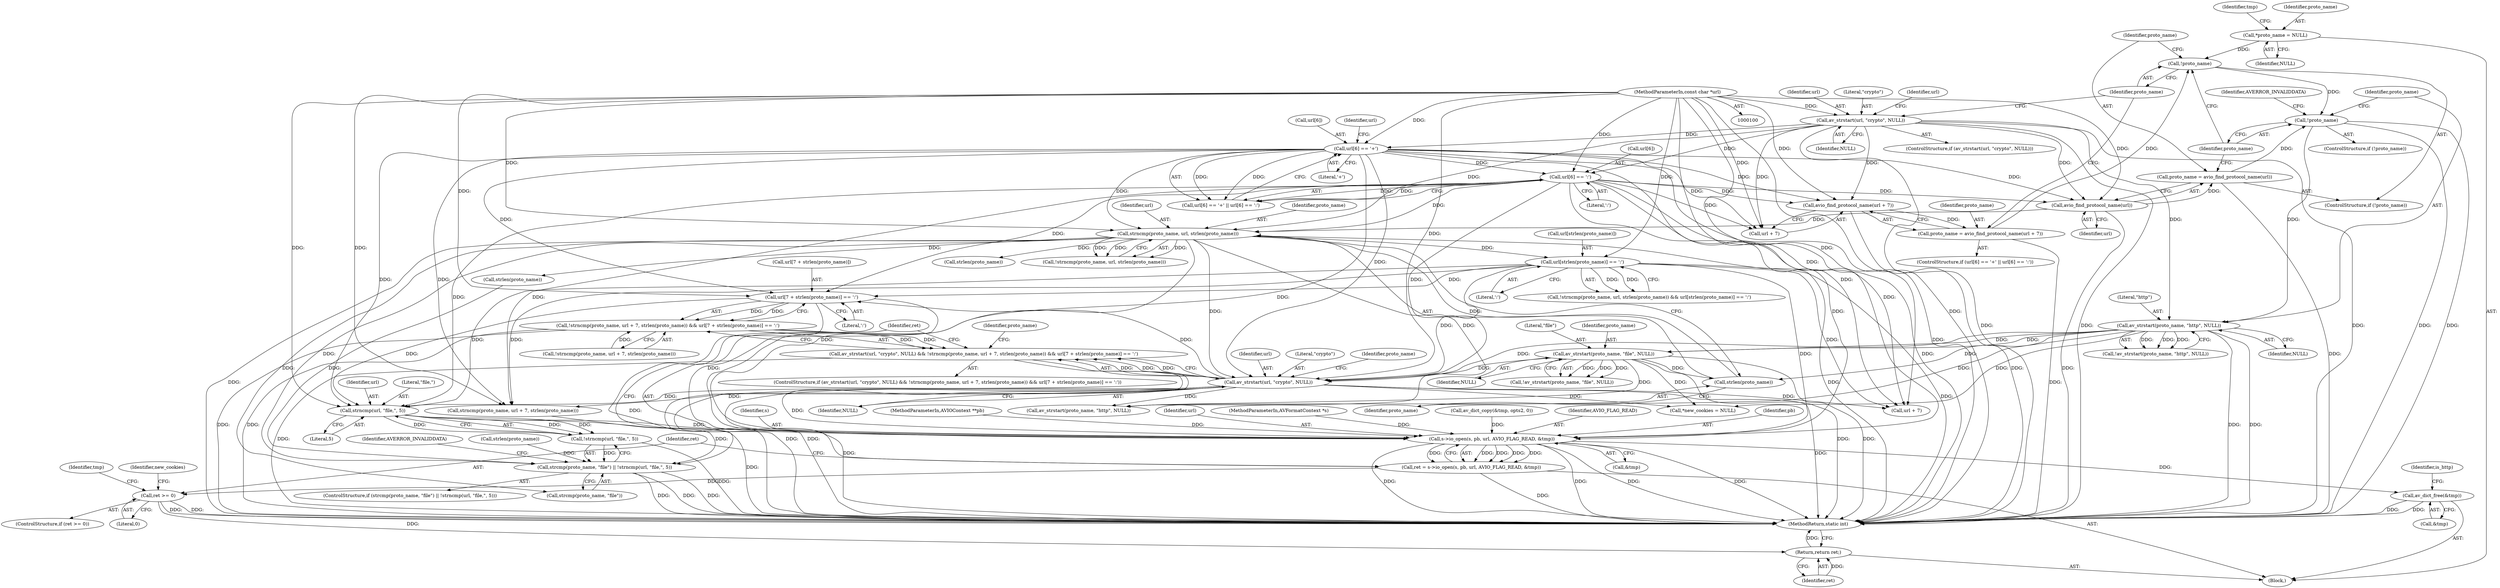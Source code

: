 digraph "1_FFmpeg_189ff4219644532bdfa7bab28dfedaee4d6d4021@API" {
"1000213" [label="(Call,url[7 + strlen(proto_name)] == ':')"];
"1000103" [label="(MethodParameterIn,const char *url)"];
"1000141" [label="(Call,url[6] == '+')"];
"1000134" [label="(Call,av_strstart(url, \"crypto\", NULL))"];
"1000200" [label="(Call,av_strstart(url, \"crypto\", NULL))"];
"1000186" [label="(Call,strncmp(proto_name, url, strlen(proto_name)))"];
"1000189" [label="(Call,strlen(proto_name))"];
"1000177" [label="(Call,av_strstart(proto_name, \"file\", NULL))"];
"1000172" [label="(Call,av_strstart(proto_name, \"http\", NULL))"];
"1000165" [label="(Call,!proto_name)"];
"1000158" [label="(Call,!proto_name)"];
"1000151" [label="(Call,proto_name = avio_find_protocol_name(url + 7))"];
"1000153" [label="(Call,avio_find_protocol_name(url + 7))"];
"1000146" [label="(Call,url[6] == ':')"];
"1000119" [label="(Call,*proto_name = NULL)"];
"1000160" [label="(Call,proto_name = avio_find_protocol_name(url))"];
"1000162" [label="(Call,avio_find_protocol_name(url))"];
"1000191" [label="(Call,url[strlen(proto_name)] == ':')"];
"1000204" [label="(Call,!strncmp(proto_name, url + 7, strlen(proto_name)) && url[7 + strlen(proto_name)] == ':')"];
"1000199" [label="(Call,av_strstart(url, \"crypto\", NULL) && !strncmp(proto_name, url + 7, strlen(proto_name)) && url[7 + strlen(proto_name)] == ':')"];
"1000228" [label="(Call,strncmp(url, \"file,\", 5))"];
"1000227" [label="(Call,!strncmp(url, \"file,\", 5))"];
"1000223" [label="(Call,strcmp(proto_name, \"file\") || !strncmp(url, \"file,\", 5))"];
"1000236" [label="(Call,s->io_open(s, pb, url, AVIO_FLAG_READ, &tmp))"];
"1000234" [label="(Call,ret = s->io_open(s, pb, url, AVIO_FLAG_READ, &tmp))"];
"1000244" [label="(Call,ret >= 0)"];
"1000300" [label="(Return,return ret;)"];
"1000288" [label="(Call,av_dict_free(&tmp))"];
"1000174" [label="(Literal,\"http\")"];
"1000235" [label="(Identifier,ret)"];
"1000146" [label="(Call,url[6] == ':')"];
"1000296" [label="(Call,av_strstart(proto_name, \"http\", NULL))"];
"1000234" [label="(Call,ret = s->io_open(s, pb, url, AVIO_FLAG_READ, &tmp))"];
"1000133" [label="(ControlStructure,if (av_strstart(url, \"crypto\", NULL)))"];
"1000213" [label="(Call,url[7 + strlen(proto_name)] == ':')"];
"1000173" [label="(Identifier,proto_name)"];
"1000243" [label="(ControlStructure,if (ret >= 0))"];
"1000237" [label="(Identifier,s)"];
"1000196" [label="(Literal,':')"];
"1000211" [label="(Call,strlen(proto_name))"];
"1000199" [label="(Call,av_strstart(url, \"crypto\", NULL) && !strncmp(proto_name, url + 7, strlen(proto_name)) && url[7 + strlen(proto_name)] == ':')"];
"1000171" [label="(Call,!av_strstart(proto_name, \"http\", NULL))"];
"1000143" [label="(Identifier,url)"];
"1000227" [label="(Call,!strncmp(url, \"file,\", 5))"];
"1000158" [label="(Call,!proto_name)"];
"1000220" [label="(Literal,':')"];
"1000236" [label="(Call,s->io_open(s, pb, url, AVIO_FLAG_READ, &tmp))"];
"1000140" [label="(Call,url[6] == '+' || url[6] == ':')"];
"1000102" [label="(MethodParameterIn,AVIOContext **pb)"];
"1000250" [label="(Identifier,new_cookies)"];
"1000151" [label="(Call,proto_name = avio_find_protocol_name(url + 7))"];
"1000218" [label="(Call,strlen(proto_name))"];
"1000208" [label="(Call,url + 7)"];
"1000125" [label="(Identifier,tmp)"];
"1000239" [label="(Identifier,url)"];
"1000301" [label="(Identifier,ret)"];
"1000206" [label="(Call,strncmp(proto_name, url + 7, strlen(proto_name)))"];
"1000190" [label="(Identifier,proto_name)"];
"1000179" [label="(Literal,\"file\")"];
"1000160" [label="(Call,proto_name = avio_find_protocol_name(url))"];
"1000244" [label="(Call,ret >= 0)"];
"1000120" [label="(Identifier,proto_name)"];
"1000191" [label="(Call,url[strlen(proto_name)] == ':')"];
"1000288" [label="(Call,av_dict_free(&tmp))"];
"1000198" [label="(ControlStructure,if (av_strstart(url, \"crypto\", NULL) && !strncmp(proto_name, url + 7, strlen(proto_name)) && url[7 + strlen(proto_name)] == ':'))"];
"1000136" [label="(Literal,\"crypto\")"];
"1000203" [label="(Identifier,NULL)"];
"1000101" [label="(MethodParameterIn,AVFormatContext *s)"];
"1000177" [label="(Call,av_strstart(proto_name, \"file\", NULL))"];
"1000180" [label="(Identifier,NULL)"];
"1000142" [label="(Call,url[6])"];
"1000153" [label="(Call,avio_find_protocol_name(url + 7))"];
"1000225" [label="(Identifier,proto_name)"];
"1000189" [label="(Call,strlen(proto_name))"];
"1000184" [label="(Call,!strncmp(proto_name, url, strlen(proto_name)) && url[strlen(proto_name)] == ':')"];
"1000230" [label="(Literal,\"file,\")"];
"1000187" [label="(Identifier,proto_name)"];
"1000163" [label="(Identifier,url)"];
"1000152" [label="(Identifier,proto_name)"];
"1000147" [label="(Call,url[6])"];
"1000141" [label="(Call,url[6] == '+')"];
"1000148" [label="(Identifier,url)"];
"1000229" [label="(Identifier,url)"];
"1000103" [label="(MethodParameterIn,const char *url)"];
"1000224" [label="(Call,strcmp(proto_name, \"file\"))"];
"1000223" [label="(Call,strcmp(proto_name, \"file\") || !strncmp(url, \"file,\", 5))"];
"1000128" [label="(Call,av_dict_copy(&tmp, opts2, 0))"];
"1000205" [label="(Call,!strncmp(proto_name, url + 7, strlen(proto_name)))"];
"1000150" [label="(Literal,':')"];
"1000214" [label="(Call,url[7 + strlen(proto_name)])"];
"1000161" [label="(Identifier,proto_name)"];
"1000249" [label="(Call,*new_cookies = NULL)"];
"1000188" [label="(Identifier,url)"];
"1000240" [label="(Identifier,AVIO_FLAG_READ)"];
"1000165" [label="(Call,!proto_name)"];
"1000233" [label="(Identifier,AVERROR_INVALIDDATA)"];
"1000246" [label="(Literal,0)"];
"1000302" [label="(MethodReturn,static int)"];
"1000245" [label="(Identifier,ret)"];
"1000166" [label="(Identifier,proto_name)"];
"1000134" [label="(Call,av_strstart(url, \"crypto\", NULL))"];
"1000172" [label="(Call,av_strstart(proto_name, \"http\", NULL))"];
"1000202" [label="(Literal,\"crypto\")"];
"1000162" [label="(Call,avio_find_protocol_name(url))"];
"1000300" [label="(Return,return ret;)"];
"1000185" [label="(Call,!strncmp(proto_name, url, strlen(proto_name)))"];
"1000207" [label="(Identifier,proto_name)"];
"1000194" [label="(Call,strlen(proto_name))"];
"1000178" [label="(Identifier,proto_name)"];
"1000289" [label="(Call,&tmp)"];
"1000119" [label="(Call,*proto_name = NULL)"];
"1000231" [label="(Literal,5)"];
"1000175" [label="(Identifier,NULL)"];
"1000228" [label="(Call,strncmp(url, \"file,\", 5))"];
"1000204" [label="(Call,!strncmp(proto_name, url + 7, strlen(proto_name)) && url[7 + strlen(proto_name)] == ':')"];
"1000139" [label="(ControlStructure,if (url[6] == '+' || url[6] == ':'))"];
"1000186" [label="(Call,strncmp(proto_name, url, strlen(proto_name)))"];
"1000290" [label="(Identifier,tmp)"];
"1000192" [label="(Call,url[strlen(proto_name)])"];
"1000201" [label="(Identifier,url)"];
"1000176" [label="(Call,!av_strstart(proto_name, \"file\", NULL))"];
"1000137" [label="(Identifier,NULL)"];
"1000238" [label="(Identifier,pb)"];
"1000222" [label="(ControlStructure,if (strcmp(proto_name, \"file\") || !strncmp(url, \"file,\", 5)))"];
"1000157" [label="(ControlStructure,if (!proto_name))"];
"1000241" [label="(Call,&tmp)"];
"1000121" [label="(Identifier,NULL)"];
"1000159" [label="(Identifier,proto_name)"];
"1000154" [label="(Call,url + 7)"];
"1000292" [label="(Identifier,is_http)"];
"1000168" [label="(Identifier,AVERROR_INVALIDDATA)"];
"1000135" [label="(Identifier,url)"];
"1000107" [label="(Block,)"];
"1000164" [label="(ControlStructure,if (!proto_name))"];
"1000200" [label="(Call,av_strstart(url, \"crypto\", NULL))"];
"1000145" [label="(Literal,'+')"];
"1000213" -> "1000204"  [label="AST: "];
"1000213" -> "1000220"  [label="CFG: "];
"1000214" -> "1000213"  [label="AST: "];
"1000220" -> "1000213"  [label="AST: "];
"1000204" -> "1000213"  [label="CFG: "];
"1000213" -> "1000302"  [label="DDG: "];
"1000213" -> "1000204"  [label="DDG: "];
"1000213" -> "1000204"  [label="DDG: "];
"1000103" -> "1000213"  [label="DDG: "];
"1000141" -> "1000213"  [label="DDG: "];
"1000200" -> "1000213"  [label="DDG: "];
"1000146" -> "1000213"  [label="DDG: "];
"1000191" -> "1000213"  [label="DDG: "];
"1000213" -> "1000228"  [label="DDG: "];
"1000213" -> "1000236"  [label="DDG: "];
"1000103" -> "1000100"  [label="AST: "];
"1000103" -> "1000302"  [label="DDG: "];
"1000103" -> "1000134"  [label="DDG: "];
"1000103" -> "1000141"  [label="DDG: "];
"1000103" -> "1000146"  [label="DDG: "];
"1000103" -> "1000153"  [label="DDG: "];
"1000103" -> "1000154"  [label="DDG: "];
"1000103" -> "1000162"  [label="DDG: "];
"1000103" -> "1000186"  [label="DDG: "];
"1000103" -> "1000191"  [label="DDG: "];
"1000103" -> "1000200"  [label="DDG: "];
"1000103" -> "1000206"  [label="DDG: "];
"1000103" -> "1000208"  [label="DDG: "];
"1000103" -> "1000228"  [label="DDG: "];
"1000103" -> "1000236"  [label="DDG: "];
"1000141" -> "1000140"  [label="AST: "];
"1000141" -> "1000145"  [label="CFG: "];
"1000142" -> "1000141"  [label="AST: "];
"1000145" -> "1000141"  [label="AST: "];
"1000148" -> "1000141"  [label="CFG: "];
"1000140" -> "1000141"  [label="CFG: "];
"1000141" -> "1000302"  [label="DDG: "];
"1000141" -> "1000140"  [label="DDG: "];
"1000141" -> "1000140"  [label="DDG: "];
"1000134" -> "1000141"  [label="DDG: "];
"1000141" -> "1000146"  [label="DDG: "];
"1000141" -> "1000153"  [label="DDG: "];
"1000141" -> "1000154"  [label="DDG: "];
"1000141" -> "1000162"  [label="DDG: "];
"1000141" -> "1000186"  [label="DDG: "];
"1000141" -> "1000200"  [label="DDG: "];
"1000141" -> "1000206"  [label="DDG: "];
"1000141" -> "1000208"  [label="DDG: "];
"1000141" -> "1000228"  [label="DDG: "];
"1000141" -> "1000236"  [label="DDG: "];
"1000134" -> "1000133"  [label="AST: "];
"1000134" -> "1000137"  [label="CFG: "];
"1000135" -> "1000134"  [label="AST: "];
"1000136" -> "1000134"  [label="AST: "];
"1000137" -> "1000134"  [label="AST: "];
"1000143" -> "1000134"  [label="CFG: "];
"1000159" -> "1000134"  [label="CFG: "];
"1000134" -> "1000302"  [label="DDG: "];
"1000134" -> "1000302"  [label="DDG: "];
"1000134" -> "1000302"  [label="DDG: "];
"1000134" -> "1000146"  [label="DDG: "];
"1000134" -> "1000153"  [label="DDG: "];
"1000134" -> "1000154"  [label="DDG: "];
"1000134" -> "1000162"  [label="DDG: "];
"1000134" -> "1000172"  [label="DDG: "];
"1000134" -> "1000186"  [label="DDG: "];
"1000200" -> "1000199"  [label="AST: "];
"1000200" -> "1000203"  [label="CFG: "];
"1000201" -> "1000200"  [label="AST: "];
"1000202" -> "1000200"  [label="AST: "];
"1000203" -> "1000200"  [label="AST: "];
"1000207" -> "1000200"  [label="CFG: "];
"1000199" -> "1000200"  [label="CFG: "];
"1000200" -> "1000302"  [label="DDG: "];
"1000200" -> "1000302"  [label="DDG: "];
"1000200" -> "1000199"  [label="DDG: "];
"1000200" -> "1000199"  [label="DDG: "];
"1000200" -> "1000199"  [label="DDG: "];
"1000186" -> "1000200"  [label="DDG: "];
"1000146" -> "1000200"  [label="DDG: "];
"1000191" -> "1000200"  [label="DDG: "];
"1000177" -> "1000200"  [label="DDG: "];
"1000172" -> "1000200"  [label="DDG: "];
"1000200" -> "1000206"  [label="DDG: "];
"1000200" -> "1000208"  [label="DDG: "];
"1000200" -> "1000228"  [label="DDG: "];
"1000200" -> "1000236"  [label="DDG: "];
"1000200" -> "1000249"  [label="DDG: "];
"1000200" -> "1000296"  [label="DDG: "];
"1000186" -> "1000185"  [label="AST: "];
"1000186" -> "1000189"  [label="CFG: "];
"1000187" -> "1000186"  [label="AST: "];
"1000188" -> "1000186"  [label="AST: "];
"1000189" -> "1000186"  [label="AST: "];
"1000185" -> "1000186"  [label="CFG: "];
"1000186" -> "1000302"  [label="DDG: "];
"1000186" -> "1000302"  [label="DDG: "];
"1000186" -> "1000185"  [label="DDG: "];
"1000186" -> "1000185"  [label="DDG: "];
"1000186" -> "1000185"  [label="DDG: "];
"1000189" -> "1000186"  [label="DDG: "];
"1000162" -> "1000186"  [label="DDG: "];
"1000146" -> "1000186"  [label="DDG: "];
"1000186" -> "1000191"  [label="DDG: "];
"1000186" -> "1000194"  [label="DDG: "];
"1000186" -> "1000211"  [label="DDG: "];
"1000186" -> "1000223"  [label="DDG: "];
"1000186" -> "1000224"  [label="DDG: "];
"1000186" -> "1000236"  [label="DDG: "];
"1000186" -> "1000296"  [label="DDG: "];
"1000189" -> "1000190"  [label="CFG: "];
"1000190" -> "1000189"  [label="AST: "];
"1000177" -> "1000189"  [label="DDG: "];
"1000172" -> "1000189"  [label="DDG: "];
"1000177" -> "1000176"  [label="AST: "];
"1000177" -> "1000180"  [label="CFG: "];
"1000178" -> "1000177"  [label="AST: "];
"1000179" -> "1000177"  [label="AST: "];
"1000180" -> "1000177"  [label="AST: "];
"1000176" -> "1000177"  [label="CFG: "];
"1000177" -> "1000302"  [label="DDG: "];
"1000177" -> "1000302"  [label="DDG: "];
"1000177" -> "1000176"  [label="DDG: "];
"1000177" -> "1000176"  [label="DDG: "];
"1000177" -> "1000176"  [label="DDG: "];
"1000172" -> "1000177"  [label="DDG: "];
"1000172" -> "1000177"  [label="DDG: "];
"1000177" -> "1000249"  [label="DDG: "];
"1000177" -> "1000296"  [label="DDG: "];
"1000172" -> "1000171"  [label="AST: "];
"1000172" -> "1000175"  [label="CFG: "];
"1000173" -> "1000172"  [label="AST: "];
"1000174" -> "1000172"  [label="AST: "];
"1000175" -> "1000172"  [label="AST: "];
"1000171" -> "1000172"  [label="CFG: "];
"1000172" -> "1000302"  [label="DDG: "];
"1000172" -> "1000302"  [label="DDG: "];
"1000172" -> "1000171"  [label="DDG: "];
"1000172" -> "1000171"  [label="DDG: "];
"1000172" -> "1000171"  [label="DDG: "];
"1000165" -> "1000172"  [label="DDG: "];
"1000172" -> "1000249"  [label="DDG: "];
"1000172" -> "1000296"  [label="DDG: "];
"1000165" -> "1000164"  [label="AST: "];
"1000165" -> "1000166"  [label="CFG: "];
"1000166" -> "1000165"  [label="AST: "];
"1000168" -> "1000165"  [label="CFG: "];
"1000173" -> "1000165"  [label="CFG: "];
"1000165" -> "1000302"  [label="DDG: "];
"1000165" -> "1000302"  [label="DDG: "];
"1000158" -> "1000165"  [label="DDG: "];
"1000160" -> "1000165"  [label="DDG: "];
"1000158" -> "1000157"  [label="AST: "];
"1000158" -> "1000159"  [label="CFG: "];
"1000159" -> "1000158"  [label="AST: "];
"1000161" -> "1000158"  [label="CFG: "];
"1000166" -> "1000158"  [label="CFG: "];
"1000151" -> "1000158"  [label="DDG: "];
"1000119" -> "1000158"  [label="DDG: "];
"1000151" -> "1000139"  [label="AST: "];
"1000151" -> "1000153"  [label="CFG: "];
"1000152" -> "1000151"  [label="AST: "];
"1000153" -> "1000151"  [label="AST: "];
"1000159" -> "1000151"  [label="CFG: "];
"1000151" -> "1000302"  [label="DDG: "];
"1000153" -> "1000151"  [label="DDG: "];
"1000153" -> "1000154"  [label="CFG: "];
"1000154" -> "1000153"  [label="AST: "];
"1000153" -> "1000302"  [label="DDG: "];
"1000146" -> "1000153"  [label="DDG: "];
"1000146" -> "1000140"  [label="AST: "];
"1000146" -> "1000150"  [label="CFG: "];
"1000147" -> "1000146"  [label="AST: "];
"1000150" -> "1000146"  [label="AST: "];
"1000140" -> "1000146"  [label="CFG: "];
"1000146" -> "1000302"  [label="DDG: "];
"1000146" -> "1000140"  [label="DDG: "];
"1000146" -> "1000140"  [label="DDG: "];
"1000146" -> "1000154"  [label="DDG: "];
"1000146" -> "1000162"  [label="DDG: "];
"1000146" -> "1000206"  [label="DDG: "];
"1000146" -> "1000208"  [label="DDG: "];
"1000146" -> "1000228"  [label="DDG: "];
"1000146" -> "1000236"  [label="DDG: "];
"1000119" -> "1000107"  [label="AST: "];
"1000119" -> "1000121"  [label="CFG: "];
"1000120" -> "1000119"  [label="AST: "];
"1000121" -> "1000119"  [label="AST: "];
"1000125" -> "1000119"  [label="CFG: "];
"1000160" -> "1000157"  [label="AST: "];
"1000160" -> "1000162"  [label="CFG: "];
"1000161" -> "1000160"  [label="AST: "];
"1000162" -> "1000160"  [label="AST: "];
"1000166" -> "1000160"  [label="CFG: "];
"1000160" -> "1000302"  [label="DDG: "];
"1000162" -> "1000160"  [label="DDG: "];
"1000162" -> "1000163"  [label="CFG: "];
"1000163" -> "1000162"  [label="AST: "];
"1000162" -> "1000302"  [label="DDG: "];
"1000191" -> "1000184"  [label="AST: "];
"1000191" -> "1000196"  [label="CFG: "];
"1000192" -> "1000191"  [label="AST: "];
"1000196" -> "1000191"  [label="AST: "];
"1000184" -> "1000191"  [label="CFG: "];
"1000191" -> "1000302"  [label="DDG: "];
"1000191" -> "1000184"  [label="DDG: "];
"1000191" -> "1000184"  [label="DDG: "];
"1000191" -> "1000206"  [label="DDG: "];
"1000191" -> "1000208"  [label="DDG: "];
"1000191" -> "1000228"  [label="DDG: "];
"1000191" -> "1000236"  [label="DDG: "];
"1000204" -> "1000199"  [label="AST: "];
"1000204" -> "1000205"  [label="CFG: "];
"1000205" -> "1000204"  [label="AST: "];
"1000199" -> "1000204"  [label="CFG: "];
"1000204" -> "1000302"  [label="DDG: "];
"1000204" -> "1000302"  [label="DDG: "];
"1000204" -> "1000199"  [label="DDG: "];
"1000204" -> "1000199"  [label="DDG: "];
"1000205" -> "1000204"  [label="DDG: "];
"1000199" -> "1000198"  [label="AST: "];
"1000225" -> "1000199"  [label="CFG: "];
"1000235" -> "1000199"  [label="CFG: "];
"1000199" -> "1000302"  [label="DDG: "];
"1000199" -> "1000302"  [label="DDG: "];
"1000199" -> "1000302"  [label="DDG: "];
"1000228" -> "1000227"  [label="AST: "];
"1000228" -> "1000231"  [label="CFG: "];
"1000229" -> "1000228"  [label="AST: "];
"1000230" -> "1000228"  [label="AST: "];
"1000231" -> "1000228"  [label="AST: "];
"1000227" -> "1000228"  [label="CFG: "];
"1000228" -> "1000302"  [label="DDG: "];
"1000228" -> "1000227"  [label="DDG: "];
"1000228" -> "1000227"  [label="DDG: "];
"1000228" -> "1000227"  [label="DDG: "];
"1000228" -> "1000236"  [label="DDG: "];
"1000227" -> "1000223"  [label="AST: "];
"1000223" -> "1000227"  [label="CFG: "];
"1000227" -> "1000302"  [label="DDG: "];
"1000227" -> "1000223"  [label="DDG: "];
"1000223" -> "1000222"  [label="AST: "];
"1000223" -> "1000224"  [label="CFG: "];
"1000224" -> "1000223"  [label="AST: "];
"1000233" -> "1000223"  [label="CFG: "];
"1000235" -> "1000223"  [label="CFG: "];
"1000223" -> "1000302"  [label="DDG: "];
"1000223" -> "1000302"  [label="DDG: "];
"1000223" -> "1000302"  [label="DDG: "];
"1000218" -> "1000223"  [label="DDG: "];
"1000194" -> "1000223"  [label="DDG: "];
"1000206" -> "1000223"  [label="DDG: "];
"1000236" -> "1000234"  [label="AST: "];
"1000236" -> "1000241"  [label="CFG: "];
"1000237" -> "1000236"  [label="AST: "];
"1000238" -> "1000236"  [label="AST: "];
"1000239" -> "1000236"  [label="AST: "];
"1000240" -> "1000236"  [label="AST: "];
"1000241" -> "1000236"  [label="AST: "];
"1000234" -> "1000236"  [label="CFG: "];
"1000236" -> "1000302"  [label="DDG: "];
"1000236" -> "1000302"  [label="DDG: "];
"1000236" -> "1000302"  [label="DDG: "];
"1000236" -> "1000302"  [label="DDG: "];
"1000236" -> "1000234"  [label="DDG: "];
"1000236" -> "1000234"  [label="DDG: "];
"1000236" -> "1000234"  [label="DDG: "];
"1000236" -> "1000234"  [label="DDG: "];
"1000236" -> "1000234"  [label="DDG: "];
"1000101" -> "1000236"  [label="DDG: "];
"1000102" -> "1000236"  [label="DDG: "];
"1000128" -> "1000236"  [label="DDG: "];
"1000236" -> "1000288"  [label="DDG: "];
"1000234" -> "1000107"  [label="AST: "];
"1000235" -> "1000234"  [label="AST: "];
"1000245" -> "1000234"  [label="CFG: "];
"1000234" -> "1000302"  [label="DDG: "];
"1000234" -> "1000244"  [label="DDG: "];
"1000244" -> "1000243"  [label="AST: "];
"1000244" -> "1000246"  [label="CFG: "];
"1000245" -> "1000244"  [label="AST: "];
"1000246" -> "1000244"  [label="AST: "];
"1000250" -> "1000244"  [label="CFG: "];
"1000290" -> "1000244"  [label="CFG: "];
"1000244" -> "1000302"  [label="DDG: "];
"1000244" -> "1000302"  [label="DDG: "];
"1000244" -> "1000300"  [label="DDG: "];
"1000300" -> "1000107"  [label="AST: "];
"1000300" -> "1000301"  [label="CFG: "];
"1000301" -> "1000300"  [label="AST: "];
"1000302" -> "1000300"  [label="CFG: "];
"1000300" -> "1000302"  [label="DDG: "];
"1000301" -> "1000300"  [label="DDG: "];
"1000288" -> "1000107"  [label="AST: "];
"1000288" -> "1000289"  [label="CFG: "];
"1000289" -> "1000288"  [label="AST: "];
"1000292" -> "1000288"  [label="CFG: "];
"1000288" -> "1000302"  [label="DDG: "];
"1000288" -> "1000302"  [label="DDG: "];
}
